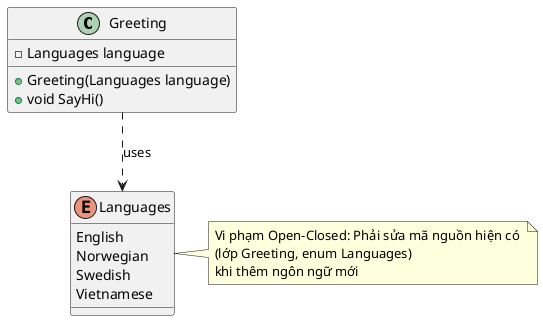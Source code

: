 @startuml

class Greeting {
    -Languages language
    +Greeting(Languages language)
    +void SayHi()
}

enum Languages {
    English
    Norwegian
    Swedish
    Vietnamese
}

' Relations between classes
Greeting ..> Languages : uses 

note right of Languages
Vi phạm Open-Closed: Phải sửa mã nguồn hiện có 
(lớp Greeting, enum Languages)
khi thêm ngôn ngữ mới
endnote

@enduml